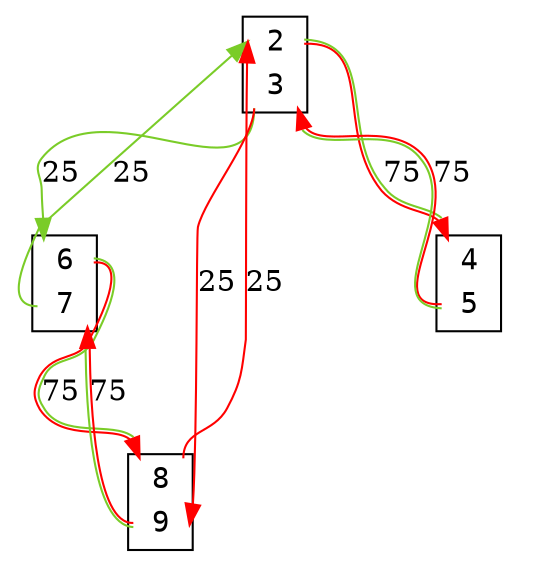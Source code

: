 digraph my_graph {
node[fontname=<Courier>,shape=<plaintext>]
vertex_0x7f273b4060d0_0x7f273b406100[label=<<TABLE bgcolor = "white">
<TR><TD BORDER = "0" PORT = "port_0x7f273b406100_in"></TD><TD BORDER = "0" PORT = "port_">2</TD><TD BORDER = "0" PORT = "port_0x7f273b406100_out"></TD></TR>
<TR><TD BORDER = "0" PORT = "port_0x7f273b4060d0_out"></TD><TD BORDER = "0" PORT = "port_">3</TD><TD BORDER = "0" PORT = "port_0x7f273b4060d0_in"></TD></TR>
</TABLE>>,style=<filled>,color=<black>,fillcolor=<white>]
vertex_0x7f276c315df0_0x7f276c315e50[label=<<TABLE bgcolor = "white">
<TR><TD BORDER = "0" PORT = "port_0x7f276c315e50_in"></TD><TD BORDER = "0" PORT = "port_">4</TD><TD BORDER = "0" PORT = "port_0x7f276c315e50_out"></TD></TR>
<TR><TD BORDER = "0" PORT = "port_0x7f276c315df0_out"></TD><TD BORDER = "0" PORT = "port_">5</TD><TD BORDER = "0" PORT = "port_0x7f276c315df0_in"></TD></TR>
</TABLE>>,style=<filled>,color=<black>,fillcolor=<white>]
vertex_0x7f2737016130_0x7f276bc16130[label=<<TABLE bgcolor = "white">
<TR><TD BORDER = "0" PORT = "port_0x7f276bc16130_in"></TD><TD BORDER = "0" PORT = "port_">6</TD><TD BORDER = "0" PORT = "port_0x7f276bc16130_out"></TD></TR>
<TR><TD BORDER = "0" PORT = "port_0x7f2737016130_out"></TD><TD BORDER = "0" PORT = "port_">7</TD><TD BORDER = "0" PORT = "port_0x7f2737016130_in"></TD></TR>
</TABLE>>,style=<filled>,color=<black>,fillcolor=<white>]
vertex_0x7f276b816130_0x7f276b816160[label=<<TABLE bgcolor = "white">
<TR><TD BORDER = "0" PORT = "port_0x7f276b816130_in"></TD><TD BORDER = "0" PORT = "port_">8</TD><TD BORDER = "0" PORT = "port_0x7f276b816130_out"></TD></TR>
<TR><TD BORDER = "0" PORT = "port_0x7f276b816160_out"></TD><TD BORDER = "0" PORT = "port_">9</TD><TD BORDER = "0" PORT = "port_0x7f276b816160_in"></TD></TR>
</TABLE>>,style=<filled>,color=<black>,fillcolor=<white>]
vertex_0x7f273b4060d0_0x7f273b406100:port_0x7f273b406100_out->vertex_0x7f276c315df0_0x7f276c315e50:port_0x7f276c315e50_in[label="75",len=<0>,K=<0>,color=<0 1 1:0.250 0.800 0.800>]
vertex_0x7f276c315df0_0x7f276c315e50:port_0x7f276c315df0_out->vertex_0x7f273b4060d0_0x7f273b406100:port_0x7f273b4060d0_in[label="75",len=<0>,K=<0>,color=<0 1 1:0.250 0.800 0.800>]
vertex_0x7f273b4060d0_0x7f273b406100:port_0x7f273b4060d0_out->vertex_0x7f2737016130_0x7f276bc16130:port_0x7f276bc16130_in[label="25",len=<0>,K=<0>,color=<0.250 0.800 0.800>]
vertex_0x7f2737016130_0x7f276bc16130:port_0x7f2737016130_out->vertex_0x7f273b4060d0_0x7f273b406100:port_0x7f273b406100_in[label="25",len=<0>,K=<0>,color=<0.250 0.800 0.800>]
vertex_0x7f2737016130_0x7f276bc16130:port_0x7f276bc16130_out->vertex_0x7f276b816130_0x7f276b816160:port_0x7f276b816130_in[label="75",len=<0>,K=<0>,color=<0 1 1:0.250 0.800 0.800>]
vertex_0x7f276b816130_0x7f276b816160:port_0x7f276b816160_out->vertex_0x7f2737016130_0x7f276bc16130:port_0x7f2737016130_in[label="75",len=<0>,K=<0>,color=<0 1 1:0.250 0.800 0.800>]
vertex_0x7f276b816130_0x7f276b816160:port_0x7f276b816130_out->vertex_0x7f273b4060d0_0x7f273b406100:port_0x7f273b406100_in[label="25",len=<0>,K=<0>,color=<0 1 1>]
vertex_0x7f273b4060d0_0x7f273b406100:port_0x7f273b4060d0_out->vertex_0x7f276b816130_0x7f276b816160:port_0x7f276b816160_in[label="25",len=<0>,K=<0>,color=<0 1 1>]
}
